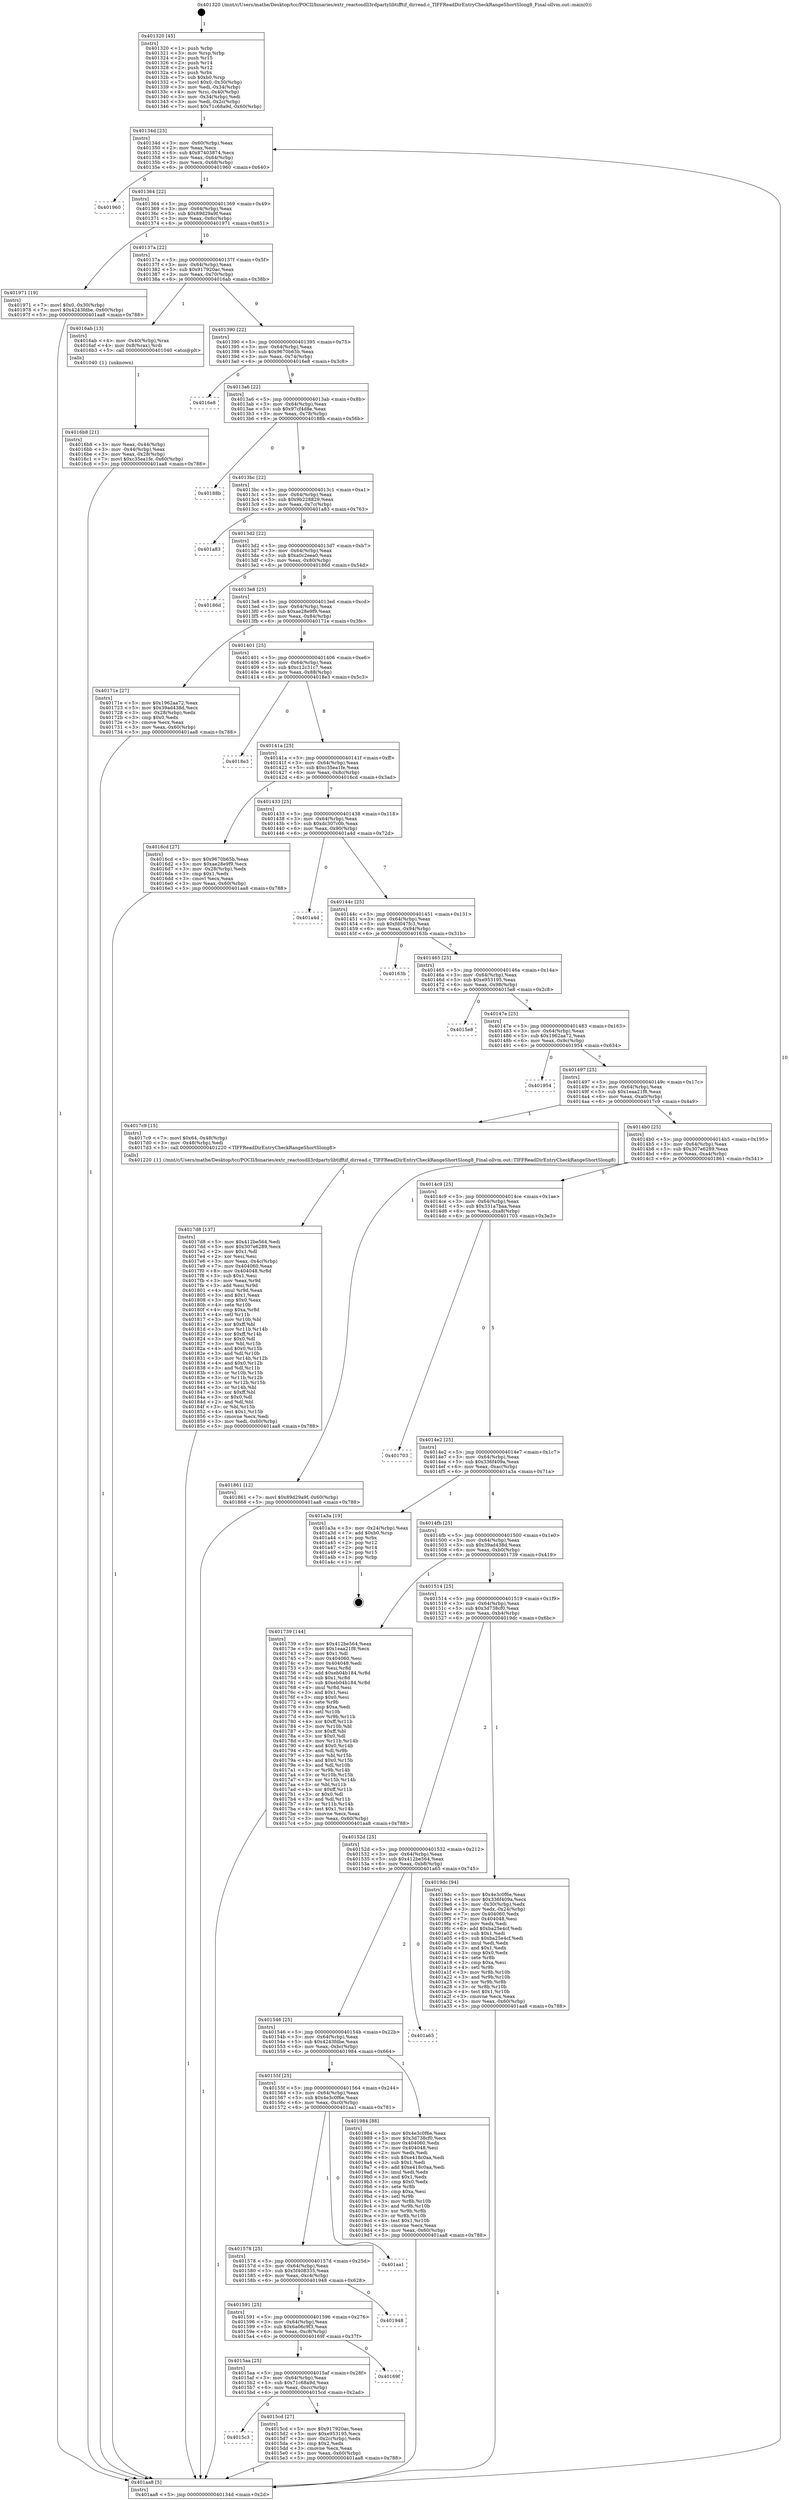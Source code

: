 digraph "0x401320" {
  label = "0x401320 (/mnt/c/Users/mathe/Desktop/tcc/POCII/binaries/extr_reactosdll3rdpartylibtifftif_dirread.c_TIFFReadDirEntryCheckRangeShortSlong8_Final-ollvm.out::main(0))"
  labelloc = "t"
  node[shape=record]

  Entry [label="",width=0.3,height=0.3,shape=circle,fillcolor=black,style=filled]
  "0x40134d" [label="{
     0x40134d [23]\l
     | [instrs]\l
     &nbsp;&nbsp;0x40134d \<+3\>: mov -0x60(%rbp),%eax\l
     &nbsp;&nbsp;0x401350 \<+2\>: mov %eax,%ecx\l
     &nbsp;&nbsp;0x401352 \<+6\>: sub $0x87403874,%ecx\l
     &nbsp;&nbsp;0x401358 \<+3\>: mov %eax,-0x64(%rbp)\l
     &nbsp;&nbsp;0x40135b \<+3\>: mov %ecx,-0x68(%rbp)\l
     &nbsp;&nbsp;0x40135e \<+6\>: je 0000000000401960 \<main+0x640\>\l
  }"]
  "0x401960" [label="{
     0x401960\l
  }", style=dashed]
  "0x401364" [label="{
     0x401364 [22]\l
     | [instrs]\l
     &nbsp;&nbsp;0x401364 \<+5\>: jmp 0000000000401369 \<main+0x49\>\l
     &nbsp;&nbsp;0x401369 \<+3\>: mov -0x64(%rbp),%eax\l
     &nbsp;&nbsp;0x40136c \<+5\>: sub $0x89d29a9f,%eax\l
     &nbsp;&nbsp;0x401371 \<+3\>: mov %eax,-0x6c(%rbp)\l
     &nbsp;&nbsp;0x401374 \<+6\>: je 0000000000401971 \<main+0x651\>\l
  }"]
  Exit [label="",width=0.3,height=0.3,shape=circle,fillcolor=black,style=filled,peripheries=2]
  "0x401971" [label="{
     0x401971 [19]\l
     | [instrs]\l
     &nbsp;&nbsp;0x401971 \<+7\>: movl $0x0,-0x30(%rbp)\l
     &nbsp;&nbsp;0x401978 \<+7\>: movl $0x4243fdbe,-0x60(%rbp)\l
     &nbsp;&nbsp;0x40197f \<+5\>: jmp 0000000000401aa8 \<main+0x788\>\l
  }"]
  "0x40137a" [label="{
     0x40137a [22]\l
     | [instrs]\l
     &nbsp;&nbsp;0x40137a \<+5\>: jmp 000000000040137f \<main+0x5f\>\l
     &nbsp;&nbsp;0x40137f \<+3\>: mov -0x64(%rbp),%eax\l
     &nbsp;&nbsp;0x401382 \<+5\>: sub $0x917920ac,%eax\l
     &nbsp;&nbsp;0x401387 \<+3\>: mov %eax,-0x70(%rbp)\l
     &nbsp;&nbsp;0x40138a \<+6\>: je 00000000004016ab \<main+0x38b\>\l
  }"]
  "0x4017d8" [label="{
     0x4017d8 [137]\l
     | [instrs]\l
     &nbsp;&nbsp;0x4017d8 \<+5\>: mov $0x412be564,%edi\l
     &nbsp;&nbsp;0x4017dd \<+5\>: mov $0x307e6289,%ecx\l
     &nbsp;&nbsp;0x4017e2 \<+2\>: mov $0x1,%dl\l
     &nbsp;&nbsp;0x4017e4 \<+2\>: xor %esi,%esi\l
     &nbsp;&nbsp;0x4017e6 \<+3\>: mov %eax,-0x4c(%rbp)\l
     &nbsp;&nbsp;0x4017e9 \<+7\>: mov 0x404060,%eax\l
     &nbsp;&nbsp;0x4017f0 \<+8\>: mov 0x404048,%r8d\l
     &nbsp;&nbsp;0x4017f8 \<+3\>: sub $0x1,%esi\l
     &nbsp;&nbsp;0x4017fb \<+3\>: mov %eax,%r9d\l
     &nbsp;&nbsp;0x4017fe \<+3\>: add %esi,%r9d\l
     &nbsp;&nbsp;0x401801 \<+4\>: imul %r9d,%eax\l
     &nbsp;&nbsp;0x401805 \<+3\>: and $0x1,%eax\l
     &nbsp;&nbsp;0x401808 \<+3\>: cmp $0x0,%eax\l
     &nbsp;&nbsp;0x40180b \<+4\>: sete %r10b\l
     &nbsp;&nbsp;0x40180f \<+4\>: cmp $0xa,%r8d\l
     &nbsp;&nbsp;0x401813 \<+4\>: setl %r11b\l
     &nbsp;&nbsp;0x401817 \<+3\>: mov %r10b,%bl\l
     &nbsp;&nbsp;0x40181a \<+3\>: xor $0xff,%bl\l
     &nbsp;&nbsp;0x40181d \<+3\>: mov %r11b,%r14b\l
     &nbsp;&nbsp;0x401820 \<+4\>: xor $0xff,%r14b\l
     &nbsp;&nbsp;0x401824 \<+3\>: xor $0x0,%dl\l
     &nbsp;&nbsp;0x401827 \<+3\>: mov %bl,%r15b\l
     &nbsp;&nbsp;0x40182a \<+4\>: and $0x0,%r15b\l
     &nbsp;&nbsp;0x40182e \<+3\>: and %dl,%r10b\l
     &nbsp;&nbsp;0x401831 \<+3\>: mov %r14b,%r12b\l
     &nbsp;&nbsp;0x401834 \<+4\>: and $0x0,%r12b\l
     &nbsp;&nbsp;0x401838 \<+3\>: and %dl,%r11b\l
     &nbsp;&nbsp;0x40183b \<+3\>: or %r10b,%r15b\l
     &nbsp;&nbsp;0x40183e \<+3\>: or %r11b,%r12b\l
     &nbsp;&nbsp;0x401841 \<+3\>: xor %r12b,%r15b\l
     &nbsp;&nbsp;0x401844 \<+3\>: or %r14b,%bl\l
     &nbsp;&nbsp;0x401847 \<+3\>: xor $0xff,%bl\l
     &nbsp;&nbsp;0x40184a \<+3\>: or $0x0,%dl\l
     &nbsp;&nbsp;0x40184d \<+2\>: and %dl,%bl\l
     &nbsp;&nbsp;0x40184f \<+3\>: or %bl,%r15b\l
     &nbsp;&nbsp;0x401852 \<+4\>: test $0x1,%r15b\l
     &nbsp;&nbsp;0x401856 \<+3\>: cmovne %ecx,%edi\l
     &nbsp;&nbsp;0x401859 \<+3\>: mov %edi,-0x60(%rbp)\l
     &nbsp;&nbsp;0x40185c \<+5\>: jmp 0000000000401aa8 \<main+0x788\>\l
  }"]
  "0x4016ab" [label="{
     0x4016ab [13]\l
     | [instrs]\l
     &nbsp;&nbsp;0x4016ab \<+4\>: mov -0x40(%rbp),%rax\l
     &nbsp;&nbsp;0x4016af \<+4\>: mov 0x8(%rax),%rdi\l
     &nbsp;&nbsp;0x4016b3 \<+5\>: call 0000000000401040 \<atoi@plt\>\l
     | [calls]\l
     &nbsp;&nbsp;0x401040 \{1\} (unknown)\l
  }"]
  "0x401390" [label="{
     0x401390 [22]\l
     | [instrs]\l
     &nbsp;&nbsp;0x401390 \<+5\>: jmp 0000000000401395 \<main+0x75\>\l
     &nbsp;&nbsp;0x401395 \<+3\>: mov -0x64(%rbp),%eax\l
     &nbsp;&nbsp;0x401398 \<+5\>: sub $0x9670b65b,%eax\l
     &nbsp;&nbsp;0x40139d \<+3\>: mov %eax,-0x74(%rbp)\l
     &nbsp;&nbsp;0x4013a0 \<+6\>: je 00000000004016e8 \<main+0x3c8\>\l
  }"]
  "0x4016b8" [label="{
     0x4016b8 [21]\l
     | [instrs]\l
     &nbsp;&nbsp;0x4016b8 \<+3\>: mov %eax,-0x44(%rbp)\l
     &nbsp;&nbsp;0x4016bb \<+3\>: mov -0x44(%rbp),%eax\l
     &nbsp;&nbsp;0x4016be \<+3\>: mov %eax,-0x28(%rbp)\l
     &nbsp;&nbsp;0x4016c1 \<+7\>: movl $0xc35ea1fe,-0x60(%rbp)\l
     &nbsp;&nbsp;0x4016c8 \<+5\>: jmp 0000000000401aa8 \<main+0x788\>\l
  }"]
  "0x4016e8" [label="{
     0x4016e8\l
  }", style=dashed]
  "0x4013a6" [label="{
     0x4013a6 [22]\l
     | [instrs]\l
     &nbsp;&nbsp;0x4013a6 \<+5\>: jmp 00000000004013ab \<main+0x8b\>\l
     &nbsp;&nbsp;0x4013ab \<+3\>: mov -0x64(%rbp),%eax\l
     &nbsp;&nbsp;0x4013ae \<+5\>: sub $0x97cf4d8e,%eax\l
     &nbsp;&nbsp;0x4013b3 \<+3\>: mov %eax,-0x78(%rbp)\l
     &nbsp;&nbsp;0x4013b6 \<+6\>: je 000000000040188b \<main+0x56b\>\l
  }"]
  "0x401320" [label="{
     0x401320 [45]\l
     | [instrs]\l
     &nbsp;&nbsp;0x401320 \<+1\>: push %rbp\l
     &nbsp;&nbsp;0x401321 \<+3\>: mov %rsp,%rbp\l
     &nbsp;&nbsp;0x401324 \<+2\>: push %r15\l
     &nbsp;&nbsp;0x401326 \<+2\>: push %r14\l
     &nbsp;&nbsp;0x401328 \<+2\>: push %r12\l
     &nbsp;&nbsp;0x40132a \<+1\>: push %rbx\l
     &nbsp;&nbsp;0x40132b \<+7\>: sub $0xb0,%rsp\l
     &nbsp;&nbsp;0x401332 \<+7\>: movl $0x0,-0x30(%rbp)\l
     &nbsp;&nbsp;0x401339 \<+3\>: mov %edi,-0x34(%rbp)\l
     &nbsp;&nbsp;0x40133c \<+4\>: mov %rsi,-0x40(%rbp)\l
     &nbsp;&nbsp;0x401340 \<+3\>: mov -0x34(%rbp),%edi\l
     &nbsp;&nbsp;0x401343 \<+3\>: mov %edi,-0x2c(%rbp)\l
     &nbsp;&nbsp;0x401346 \<+7\>: movl $0x71c68a9d,-0x60(%rbp)\l
  }"]
  "0x40188b" [label="{
     0x40188b\l
  }", style=dashed]
  "0x4013bc" [label="{
     0x4013bc [22]\l
     | [instrs]\l
     &nbsp;&nbsp;0x4013bc \<+5\>: jmp 00000000004013c1 \<main+0xa1\>\l
     &nbsp;&nbsp;0x4013c1 \<+3\>: mov -0x64(%rbp),%eax\l
     &nbsp;&nbsp;0x4013c4 \<+5\>: sub $0x9b228829,%eax\l
     &nbsp;&nbsp;0x4013c9 \<+3\>: mov %eax,-0x7c(%rbp)\l
     &nbsp;&nbsp;0x4013cc \<+6\>: je 0000000000401a83 \<main+0x763\>\l
  }"]
  "0x401aa8" [label="{
     0x401aa8 [5]\l
     | [instrs]\l
     &nbsp;&nbsp;0x401aa8 \<+5\>: jmp 000000000040134d \<main+0x2d\>\l
  }"]
  "0x401a83" [label="{
     0x401a83\l
  }", style=dashed]
  "0x4013d2" [label="{
     0x4013d2 [22]\l
     | [instrs]\l
     &nbsp;&nbsp;0x4013d2 \<+5\>: jmp 00000000004013d7 \<main+0xb7\>\l
     &nbsp;&nbsp;0x4013d7 \<+3\>: mov -0x64(%rbp),%eax\l
     &nbsp;&nbsp;0x4013da \<+5\>: sub $0xa0c2eea0,%eax\l
     &nbsp;&nbsp;0x4013df \<+3\>: mov %eax,-0x80(%rbp)\l
     &nbsp;&nbsp;0x4013e2 \<+6\>: je 000000000040186d \<main+0x54d\>\l
  }"]
  "0x4015c3" [label="{
     0x4015c3\l
  }", style=dashed]
  "0x40186d" [label="{
     0x40186d\l
  }", style=dashed]
  "0x4013e8" [label="{
     0x4013e8 [25]\l
     | [instrs]\l
     &nbsp;&nbsp;0x4013e8 \<+5\>: jmp 00000000004013ed \<main+0xcd\>\l
     &nbsp;&nbsp;0x4013ed \<+3\>: mov -0x64(%rbp),%eax\l
     &nbsp;&nbsp;0x4013f0 \<+5\>: sub $0xae28e9f9,%eax\l
     &nbsp;&nbsp;0x4013f5 \<+6\>: mov %eax,-0x84(%rbp)\l
     &nbsp;&nbsp;0x4013fb \<+6\>: je 000000000040171e \<main+0x3fe\>\l
  }"]
  "0x4015cd" [label="{
     0x4015cd [27]\l
     | [instrs]\l
     &nbsp;&nbsp;0x4015cd \<+5\>: mov $0x917920ac,%eax\l
     &nbsp;&nbsp;0x4015d2 \<+5\>: mov $0xe953195,%ecx\l
     &nbsp;&nbsp;0x4015d7 \<+3\>: mov -0x2c(%rbp),%edx\l
     &nbsp;&nbsp;0x4015da \<+3\>: cmp $0x2,%edx\l
     &nbsp;&nbsp;0x4015dd \<+3\>: cmovne %ecx,%eax\l
     &nbsp;&nbsp;0x4015e0 \<+3\>: mov %eax,-0x60(%rbp)\l
     &nbsp;&nbsp;0x4015e3 \<+5\>: jmp 0000000000401aa8 \<main+0x788\>\l
  }"]
  "0x40171e" [label="{
     0x40171e [27]\l
     | [instrs]\l
     &nbsp;&nbsp;0x40171e \<+5\>: mov $0x1962aa72,%eax\l
     &nbsp;&nbsp;0x401723 \<+5\>: mov $0x39ad438d,%ecx\l
     &nbsp;&nbsp;0x401728 \<+3\>: mov -0x28(%rbp),%edx\l
     &nbsp;&nbsp;0x40172b \<+3\>: cmp $0x0,%edx\l
     &nbsp;&nbsp;0x40172e \<+3\>: cmove %ecx,%eax\l
     &nbsp;&nbsp;0x401731 \<+3\>: mov %eax,-0x60(%rbp)\l
     &nbsp;&nbsp;0x401734 \<+5\>: jmp 0000000000401aa8 \<main+0x788\>\l
  }"]
  "0x401401" [label="{
     0x401401 [25]\l
     | [instrs]\l
     &nbsp;&nbsp;0x401401 \<+5\>: jmp 0000000000401406 \<main+0xe6\>\l
     &nbsp;&nbsp;0x401406 \<+3\>: mov -0x64(%rbp),%eax\l
     &nbsp;&nbsp;0x401409 \<+5\>: sub $0xc12c31c7,%eax\l
     &nbsp;&nbsp;0x40140e \<+6\>: mov %eax,-0x88(%rbp)\l
     &nbsp;&nbsp;0x401414 \<+6\>: je 00000000004018e3 \<main+0x5c3\>\l
  }"]
  "0x4015aa" [label="{
     0x4015aa [25]\l
     | [instrs]\l
     &nbsp;&nbsp;0x4015aa \<+5\>: jmp 00000000004015af \<main+0x28f\>\l
     &nbsp;&nbsp;0x4015af \<+3\>: mov -0x64(%rbp),%eax\l
     &nbsp;&nbsp;0x4015b2 \<+5\>: sub $0x71c68a9d,%eax\l
     &nbsp;&nbsp;0x4015b7 \<+6\>: mov %eax,-0xcc(%rbp)\l
     &nbsp;&nbsp;0x4015bd \<+6\>: je 00000000004015cd \<main+0x2ad\>\l
  }"]
  "0x4018e3" [label="{
     0x4018e3\l
  }", style=dashed]
  "0x40141a" [label="{
     0x40141a [25]\l
     | [instrs]\l
     &nbsp;&nbsp;0x40141a \<+5\>: jmp 000000000040141f \<main+0xff\>\l
     &nbsp;&nbsp;0x40141f \<+3\>: mov -0x64(%rbp),%eax\l
     &nbsp;&nbsp;0x401422 \<+5\>: sub $0xc35ea1fe,%eax\l
     &nbsp;&nbsp;0x401427 \<+6\>: mov %eax,-0x8c(%rbp)\l
     &nbsp;&nbsp;0x40142d \<+6\>: je 00000000004016cd \<main+0x3ad\>\l
  }"]
  "0x40169f" [label="{
     0x40169f\l
  }", style=dashed]
  "0x4016cd" [label="{
     0x4016cd [27]\l
     | [instrs]\l
     &nbsp;&nbsp;0x4016cd \<+5\>: mov $0x9670b65b,%eax\l
     &nbsp;&nbsp;0x4016d2 \<+5\>: mov $0xae28e9f9,%ecx\l
     &nbsp;&nbsp;0x4016d7 \<+3\>: mov -0x28(%rbp),%edx\l
     &nbsp;&nbsp;0x4016da \<+3\>: cmp $0x1,%edx\l
     &nbsp;&nbsp;0x4016dd \<+3\>: cmovl %ecx,%eax\l
     &nbsp;&nbsp;0x4016e0 \<+3\>: mov %eax,-0x60(%rbp)\l
     &nbsp;&nbsp;0x4016e3 \<+5\>: jmp 0000000000401aa8 \<main+0x788\>\l
  }"]
  "0x401433" [label="{
     0x401433 [25]\l
     | [instrs]\l
     &nbsp;&nbsp;0x401433 \<+5\>: jmp 0000000000401438 \<main+0x118\>\l
     &nbsp;&nbsp;0x401438 \<+3\>: mov -0x64(%rbp),%eax\l
     &nbsp;&nbsp;0x40143b \<+5\>: sub $0xdc307c0b,%eax\l
     &nbsp;&nbsp;0x401440 \<+6\>: mov %eax,-0x90(%rbp)\l
     &nbsp;&nbsp;0x401446 \<+6\>: je 0000000000401a4d \<main+0x72d\>\l
  }"]
  "0x401591" [label="{
     0x401591 [25]\l
     | [instrs]\l
     &nbsp;&nbsp;0x401591 \<+5\>: jmp 0000000000401596 \<main+0x276\>\l
     &nbsp;&nbsp;0x401596 \<+3\>: mov -0x64(%rbp),%eax\l
     &nbsp;&nbsp;0x401599 \<+5\>: sub $0x6a06c9f3,%eax\l
     &nbsp;&nbsp;0x40159e \<+6\>: mov %eax,-0xc8(%rbp)\l
     &nbsp;&nbsp;0x4015a4 \<+6\>: je 000000000040169f \<main+0x37f\>\l
  }"]
  "0x401a4d" [label="{
     0x401a4d\l
  }", style=dashed]
  "0x40144c" [label="{
     0x40144c [25]\l
     | [instrs]\l
     &nbsp;&nbsp;0x40144c \<+5\>: jmp 0000000000401451 \<main+0x131\>\l
     &nbsp;&nbsp;0x401451 \<+3\>: mov -0x64(%rbp),%eax\l
     &nbsp;&nbsp;0x401454 \<+5\>: sub $0xfd047fc3,%eax\l
     &nbsp;&nbsp;0x401459 \<+6\>: mov %eax,-0x94(%rbp)\l
     &nbsp;&nbsp;0x40145f \<+6\>: je 000000000040163b \<main+0x31b\>\l
  }"]
  "0x401948" [label="{
     0x401948\l
  }", style=dashed]
  "0x40163b" [label="{
     0x40163b\l
  }", style=dashed]
  "0x401465" [label="{
     0x401465 [25]\l
     | [instrs]\l
     &nbsp;&nbsp;0x401465 \<+5\>: jmp 000000000040146a \<main+0x14a\>\l
     &nbsp;&nbsp;0x40146a \<+3\>: mov -0x64(%rbp),%eax\l
     &nbsp;&nbsp;0x40146d \<+5\>: sub $0xe953195,%eax\l
     &nbsp;&nbsp;0x401472 \<+6\>: mov %eax,-0x98(%rbp)\l
     &nbsp;&nbsp;0x401478 \<+6\>: je 00000000004015e8 \<main+0x2c8\>\l
  }"]
  "0x401578" [label="{
     0x401578 [25]\l
     | [instrs]\l
     &nbsp;&nbsp;0x401578 \<+5\>: jmp 000000000040157d \<main+0x25d\>\l
     &nbsp;&nbsp;0x40157d \<+3\>: mov -0x64(%rbp),%eax\l
     &nbsp;&nbsp;0x401580 \<+5\>: sub $0x5f408335,%eax\l
     &nbsp;&nbsp;0x401585 \<+6\>: mov %eax,-0xc4(%rbp)\l
     &nbsp;&nbsp;0x40158b \<+6\>: je 0000000000401948 \<main+0x628\>\l
  }"]
  "0x4015e8" [label="{
     0x4015e8\l
  }", style=dashed]
  "0x40147e" [label="{
     0x40147e [25]\l
     | [instrs]\l
     &nbsp;&nbsp;0x40147e \<+5\>: jmp 0000000000401483 \<main+0x163\>\l
     &nbsp;&nbsp;0x401483 \<+3\>: mov -0x64(%rbp),%eax\l
     &nbsp;&nbsp;0x401486 \<+5\>: sub $0x1962aa72,%eax\l
     &nbsp;&nbsp;0x40148b \<+6\>: mov %eax,-0x9c(%rbp)\l
     &nbsp;&nbsp;0x401491 \<+6\>: je 0000000000401954 \<main+0x634\>\l
  }"]
  "0x401aa1" [label="{
     0x401aa1\l
  }", style=dashed]
  "0x401954" [label="{
     0x401954\l
  }", style=dashed]
  "0x401497" [label="{
     0x401497 [25]\l
     | [instrs]\l
     &nbsp;&nbsp;0x401497 \<+5\>: jmp 000000000040149c \<main+0x17c\>\l
     &nbsp;&nbsp;0x40149c \<+3\>: mov -0x64(%rbp),%eax\l
     &nbsp;&nbsp;0x40149f \<+5\>: sub $0x1eaa21f8,%eax\l
     &nbsp;&nbsp;0x4014a4 \<+6\>: mov %eax,-0xa0(%rbp)\l
     &nbsp;&nbsp;0x4014aa \<+6\>: je 00000000004017c9 \<main+0x4a9\>\l
  }"]
  "0x40155f" [label="{
     0x40155f [25]\l
     | [instrs]\l
     &nbsp;&nbsp;0x40155f \<+5\>: jmp 0000000000401564 \<main+0x244\>\l
     &nbsp;&nbsp;0x401564 \<+3\>: mov -0x64(%rbp),%eax\l
     &nbsp;&nbsp;0x401567 \<+5\>: sub $0x4e3c0f6e,%eax\l
     &nbsp;&nbsp;0x40156c \<+6\>: mov %eax,-0xc0(%rbp)\l
     &nbsp;&nbsp;0x401572 \<+6\>: je 0000000000401aa1 \<main+0x781\>\l
  }"]
  "0x4017c9" [label="{
     0x4017c9 [15]\l
     | [instrs]\l
     &nbsp;&nbsp;0x4017c9 \<+7\>: movl $0x64,-0x48(%rbp)\l
     &nbsp;&nbsp;0x4017d0 \<+3\>: mov -0x48(%rbp),%edi\l
     &nbsp;&nbsp;0x4017d3 \<+5\>: call 0000000000401220 \<TIFFReadDirEntryCheckRangeShortSlong8\>\l
     | [calls]\l
     &nbsp;&nbsp;0x401220 \{1\} (/mnt/c/Users/mathe/Desktop/tcc/POCII/binaries/extr_reactosdll3rdpartylibtifftif_dirread.c_TIFFReadDirEntryCheckRangeShortSlong8_Final-ollvm.out::TIFFReadDirEntryCheckRangeShortSlong8)\l
  }"]
  "0x4014b0" [label="{
     0x4014b0 [25]\l
     | [instrs]\l
     &nbsp;&nbsp;0x4014b0 \<+5\>: jmp 00000000004014b5 \<main+0x195\>\l
     &nbsp;&nbsp;0x4014b5 \<+3\>: mov -0x64(%rbp),%eax\l
     &nbsp;&nbsp;0x4014b8 \<+5\>: sub $0x307e6289,%eax\l
     &nbsp;&nbsp;0x4014bd \<+6\>: mov %eax,-0xa4(%rbp)\l
     &nbsp;&nbsp;0x4014c3 \<+6\>: je 0000000000401861 \<main+0x541\>\l
  }"]
  "0x401984" [label="{
     0x401984 [88]\l
     | [instrs]\l
     &nbsp;&nbsp;0x401984 \<+5\>: mov $0x4e3c0f6e,%eax\l
     &nbsp;&nbsp;0x401989 \<+5\>: mov $0x3d738cf0,%ecx\l
     &nbsp;&nbsp;0x40198e \<+7\>: mov 0x404060,%edx\l
     &nbsp;&nbsp;0x401995 \<+7\>: mov 0x404048,%esi\l
     &nbsp;&nbsp;0x40199c \<+2\>: mov %edx,%edi\l
     &nbsp;&nbsp;0x40199e \<+6\>: sub $0xe418c0aa,%edi\l
     &nbsp;&nbsp;0x4019a4 \<+3\>: sub $0x1,%edi\l
     &nbsp;&nbsp;0x4019a7 \<+6\>: add $0xe418c0aa,%edi\l
     &nbsp;&nbsp;0x4019ad \<+3\>: imul %edi,%edx\l
     &nbsp;&nbsp;0x4019b0 \<+3\>: and $0x1,%edx\l
     &nbsp;&nbsp;0x4019b3 \<+3\>: cmp $0x0,%edx\l
     &nbsp;&nbsp;0x4019b6 \<+4\>: sete %r8b\l
     &nbsp;&nbsp;0x4019ba \<+3\>: cmp $0xa,%esi\l
     &nbsp;&nbsp;0x4019bd \<+4\>: setl %r9b\l
     &nbsp;&nbsp;0x4019c1 \<+3\>: mov %r8b,%r10b\l
     &nbsp;&nbsp;0x4019c4 \<+3\>: and %r9b,%r10b\l
     &nbsp;&nbsp;0x4019c7 \<+3\>: xor %r9b,%r8b\l
     &nbsp;&nbsp;0x4019ca \<+3\>: or %r8b,%r10b\l
     &nbsp;&nbsp;0x4019cd \<+4\>: test $0x1,%r10b\l
     &nbsp;&nbsp;0x4019d1 \<+3\>: cmovne %ecx,%eax\l
     &nbsp;&nbsp;0x4019d4 \<+3\>: mov %eax,-0x60(%rbp)\l
     &nbsp;&nbsp;0x4019d7 \<+5\>: jmp 0000000000401aa8 \<main+0x788\>\l
  }"]
  "0x401861" [label="{
     0x401861 [12]\l
     | [instrs]\l
     &nbsp;&nbsp;0x401861 \<+7\>: movl $0x89d29a9f,-0x60(%rbp)\l
     &nbsp;&nbsp;0x401868 \<+5\>: jmp 0000000000401aa8 \<main+0x788\>\l
  }"]
  "0x4014c9" [label="{
     0x4014c9 [25]\l
     | [instrs]\l
     &nbsp;&nbsp;0x4014c9 \<+5\>: jmp 00000000004014ce \<main+0x1ae\>\l
     &nbsp;&nbsp;0x4014ce \<+3\>: mov -0x64(%rbp),%eax\l
     &nbsp;&nbsp;0x4014d1 \<+5\>: sub $0x331a7baa,%eax\l
     &nbsp;&nbsp;0x4014d6 \<+6\>: mov %eax,-0xa8(%rbp)\l
     &nbsp;&nbsp;0x4014dc \<+6\>: je 0000000000401703 \<main+0x3e3\>\l
  }"]
  "0x401546" [label="{
     0x401546 [25]\l
     | [instrs]\l
     &nbsp;&nbsp;0x401546 \<+5\>: jmp 000000000040154b \<main+0x22b\>\l
     &nbsp;&nbsp;0x40154b \<+3\>: mov -0x64(%rbp),%eax\l
     &nbsp;&nbsp;0x40154e \<+5\>: sub $0x4243fdbe,%eax\l
     &nbsp;&nbsp;0x401553 \<+6\>: mov %eax,-0xbc(%rbp)\l
     &nbsp;&nbsp;0x401559 \<+6\>: je 0000000000401984 \<main+0x664\>\l
  }"]
  "0x401703" [label="{
     0x401703\l
  }", style=dashed]
  "0x4014e2" [label="{
     0x4014e2 [25]\l
     | [instrs]\l
     &nbsp;&nbsp;0x4014e2 \<+5\>: jmp 00000000004014e7 \<main+0x1c7\>\l
     &nbsp;&nbsp;0x4014e7 \<+3\>: mov -0x64(%rbp),%eax\l
     &nbsp;&nbsp;0x4014ea \<+5\>: sub $0x336f409a,%eax\l
     &nbsp;&nbsp;0x4014ef \<+6\>: mov %eax,-0xac(%rbp)\l
     &nbsp;&nbsp;0x4014f5 \<+6\>: je 0000000000401a3a \<main+0x71a\>\l
  }"]
  "0x401a65" [label="{
     0x401a65\l
  }", style=dashed]
  "0x401a3a" [label="{
     0x401a3a [19]\l
     | [instrs]\l
     &nbsp;&nbsp;0x401a3a \<+3\>: mov -0x24(%rbp),%eax\l
     &nbsp;&nbsp;0x401a3d \<+7\>: add $0xb0,%rsp\l
     &nbsp;&nbsp;0x401a44 \<+1\>: pop %rbx\l
     &nbsp;&nbsp;0x401a45 \<+2\>: pop %r12\l
     &nbsp;&nbsp;0x401a47 \<+2\>: pop %r14\l
     &nbsp;&nbsp;0x401a49 \<+2\>: pop %r15\l
     &nbsp;&nbsp;0x401a4b \<+1\>: pop %rbp\l
     &nbsp;&nbsp;0x401a4c \<+1\>: ret\l
  }"]
  "0x4014fb" [label="{
     0x4014fb [25]\l
     | [instrs]\l
     &nbsp;&nbsp;0x4014fb \<+5\>: jmp 0000000000401500 \<main+0x1e0\>\l
     &nbsp;&nbsp;0x401500 \<+3\>: mov -0x64(%rbp),%eax\l
     &nbsp;&nbsp;0x401503 \<+5\>: sub $0x39ad438d,%eax\l
     &nbsp;&nbsp;0x401508 \<+6\>: mov %eax,-0xb0(%rbp)\l
     &nbsp;&nbsp;0x40150e \<+6\>: je 0000000000401739 \<main+0x419\>\l
  }"]
  "0x40152d" [label="{
     0x40152d [25]\l
     | [instrs]\l
     &nbsp;&nbsp;0x40152d \<+5\>: jmp 0000000000401532 \<main+0x212\>\l
     &nbsp;&nbsp;0x401532 \<+3\>: mov -0x64(%rbp),%eax\l
     &nbsp;&nbsp;0x401535 \<+5\>: sub $0x412be564,%eax\l
     &nbsp;&nbsp;0x40153a \<+6\>: mov %eax,-0xb8(%rbp)\l
     &nbsp;&nbsp;0x401540 \<+6\>: je 0000000000401a65 \<main+0x745\>\l
  }"]
  "0x401739" [label="{
     0x401739 [144]\l
     | [instrs]\l
     &nbsp;&nbsp;0x401739 \<+5\>: mov $0x412be564,%eax\l
     &nbsp;&nbsp;0x40173e \<+5\>: mov $0x1eaa21f8,%ecx\l
     &nbsp;&nbsp;0x401743 \<+2\>: mov $0x1,%dl\l
     &nbsp;&nbsp;0x401745 \<+7\>: mov 0x404060,%esi\l
     &nbsp;&nbsp;0x40174c \<+7\>: mov 0x404048,%edi\l
     &nbsp;&nbsp;0x401753 \<+3\>: mov %esi,%r8d\l
     &nbsp;&nbsp;0x401756 \<+7\>: add $0xeb04b184,%r8d\l
     &nbsp;&nbsp;0x40175d \<+4\>: sub $0x1,%r8d\l
     &nbsp;&nbsp;0x401761 \<+7\>: sub $0xeb04b184,%r8d\l
     &nbsp;&nbsp;0x401768 \<+4\>: imul %r8d,%esi\l
     &nbsp;&nbsp;0x40176c \<+3\>: and $0x1,%esi\l
     &nbsp;&nbsp;0x40176f \<+3\>: cmp $0x0,%esi\l
     &nbsp;&nbsp;0x401772 \<+4\>: sete %r9b\l
     &nbsp;&nbsp;0x401776 \<+3\>: cmp $0xa,%edi\l
     &nbsp;&nbsp;0x401779 \<+4\>: setl %r10b\l
     &nbsp;&nbsp;0x40177d \<+3\>: mov %r9b,%r11b\l
     &nbsp;&nbsp;0x401780 \<+4\>: xor $0xff,%r11b\l
     &nbsp;&nbsp;0x401784 \<+3\>: mov %r10b,%bl\l
     &nbsp;&nbsp;0x401787 \<+3\>: xor $0xff,%bl\l
     &nbsp;&nbsp;0x40178a \<+3\>: xor $0x0,%dl\l
     &nbsp;&nbsp;0x40178d \<+3\>: mov %r11b,%r14b\l
     &nbsp;&nbsp;0x401790 \<+4\>: and $0x0,%r14b\l
     &nbsp;&nbsp;0x401794 \<+3\>: and %dl,%r9b\l
     &nbsp;&nbsp;0x401797 \<+3\>: mov %bl,%r15b\l
     &nbsp;&nbsp;0x40179a \<+4\>: and $0x0,%r15b\l
     &nbsp;&nbsp;0x40179e \<+3\>: and %dl,%r10b\l
     &nbsp;&nbsp;0x4017a1 \<+3\>: or %r9b,%r14b\l
     &nbsp;&nbsp;0x4017a4 \<+3\>: or %r10b,%r15b\l
     &nbsp;&nbsp;0x4017a7 \<+3\>: xor %r15b,%r14b\l
     &nbsp;&nbsp;0x4017aa \<+3\>: or %bl,%r11b\l
     &nbsp;&nbsp;0x4017ad \<+4\>: xor $0xff,%r11b\l
     &nbsp;&nbsp;0x4017b1 \<+3\>: or $0x0,%dl\l
     &nbsp;&nbsp;0x4017b4 \<+3\>: and %dl,%r11b\l
     &nbsp;&nbsp;0x4017b7 \<+3\>: or %r11b,%r14b\l
     &nbsp;&nbsp;0x4017ba \<+4\>: test $0x1,%r14b\l
     &nbsp;&nbsp;0x4017be \<+3\>: cmovne %ecx,%eax\l
     &nbsp;&nbsp;0x4017c1 \<+3\>: mov %eax,-0x60(%rbp)\l
     &nbsp;&nbsp;0x4017c4 \<+5\>: jmp 0000000000401aa8 \<main+0x788\>\l
  }"]
  "0x401514" [label="{
     0x401514 [25]\l
     | [instrs]\l
     &nbsp;&nbsp;0x401514 \<+5\>: jmp 0000000000401519 \<main+0x1f9\>\l
     &nbsp;&nbsp;0x401519 \<+3\>: mov -0x64(%rbp),%eax\l
     &nbsp;&nbsp;0x40151c \<+5\>: sub $0x3d738cf0,%eax\l
     &nbsp;&nbsp;0x401521 \<+6\>: mov %eax,-0xb4(%rbp)\l
     &nbsp;&nbsp;0x401527 \<+6\>: je 00000000004019dc \<main+0x6bc\>\l
  }"]
  "0x4019dc" [label="{
     0x4019dc [94]\l
     | [instrs]\l
     &nbsp;&nbsp;0x4019dc \<+5\>: mov $0x4e3c0f6e,%eax\l
     &nbsp;&nbsp;0x4019e1 \<+5\>: mov $0x336f409a,%ecx\l
     &nbsp;&nbsp;0x4019e6 \<+3\>: mov -0x30(%rbp),%edx\l
     &nbsp;&nbsp;0x4019e9 \<+3\>: mov %edx,-0x24(%rbp)\l
     &nbsp;&nbsp;0x4019ec \<+7\>: mov 0x404060,%edx\l
     &nbsp;&nbsp;0x4019f3 \<+7\>: mov 0x404048,%esi\l
     &nbsp;&nbsp;0x4019fa \<+2\>: mov %edx,%edi\l
     &nbsp;&nbsp;0x4019fc \<+6\>: add $0xba25e4cf,%edi\l
     &nbsp;&nbsp;0x401a02 \<+3\>: sub $0x1,%edi\l
     &nbsp;&nbsp;0x401a05 \<+6\>: sub $0xba25e4cf,%edi\l
     &nbsp;&nbsp;0x401a0b \<+3\>: imul %edi,%edx\l
     &nbsp;&nbsp;0x401a0e \<+3\>: and $0x1,%edx\l
     &nbsp;&nbsp;0x401a11 \<+3\>: cmp $0x0,%edx\l
     &nbsp;&nbsp;0x401a14 \<+4\>: sete %r8b\l
     &nbsp;&nbsp;0x401a18 \<+3\>: cmp $0xa,%esi\l
     &nbsp;&nbsp;0x401a1b \<+4\>: setl %r9b\l
     &nbsp;&nbsp;0x401a1f \<+3\>: mov %r8b,%r10b\l
     &nbsp;&nbsp;0x401a22 \<+3\>: and %r9b,%r10b\l
     &nbsp;&nbsp;0x401a25 \<+3\>: xor %r9b,%r8b\l
     &nbsp;&nbsp;0x401a28 \<+3\>: or %r8b,%r10b\l
     &nbsp;&nbsp;0x401a2b \<+4\>: test $0x1,%r10b\l
     &nbsp;&nbsp;0x401a2f \<+3\>: cmovne %ecx,%eax\l
     &nbsp;&nbsp;0x401a32 \<+3\>: mov %eax,-0x60(%rbp)\l
     &nbsp;&nbsp;0x401a35 \<+5\>: jmp 0000000000401aa8 \<main+0x788\>\l
  }"]
  Entry -> "0x401320" [label=" 1"]
  "0x40134d" -> "0x401960" [label=" 0"]
  "0x40134d" -> "0x401364" [label=" 11"]
  "0x401a3a" -> Exit [label=" 1"]
  "0x401364" -> "0x401971" [label=" 1"]
  "0x401364" -> "0x40137a" [label=" 10"]
  "0x4019dc" -> "0x401aa8" [label=" 1"]
  "0x40137a" -> "0x4016ab" [label=" 1"]
  "0x40137a" -> "0x401390" [label=" 9"]
  "0x401984" -> "0x401aa8" [label=" 1"]
  "0x401390" -> "0x4016e8" [label=" 0"]
  "0x401390" -> "0x4013a6" [label=" 9"]
  "0x401971" -> "0x401aa8" [label=" 1"]
  "0x4013a6" -> "0x40188b" [label=" 0"]
  "0x4013a6" -> "0x4013bc" [label=" 9"]
  "0x401861" -> "0x401aa8" [label=" 1"]
  "0x4013bc" -> "0x401a83" [label=" 0"]
  "0x4013bc" -> "0x4013d2" [label=" 9"]
  "0x4017d8" -> "0x401aa8" [label=" 1"]
  "0x4013d2" -> "0x40186d" [label=" 0"]
  "0x4013d2" -> "0x4013e8" [label=" 9"]
  "0x4017c9" -> "0x4017d8" [label=" 1"]
  "0x4013e8" -> "0x40171e" [label=" 1"]
  "0x4013e8" -> "0x401401" [label=" 8"]
  "0x401739" -> "0x401aa8" [label=" 1"]
  "0x401401" -> "0x4018e3" [label=" 0"]
  "0x401401" -> "0x40141a" [label=" 8"]
  "0x4016cd" -> "0x401aa8" [label=" 1"]
  "0x40141a" -> "0x4016cd" [label=" 1"]
  "0x40141a" -> "0x401433" [label=" 7"]
  "0x4016b8" -> "0x401aa8" [label=" 1"]
  "0x401433" -> "0x401a4d" [label=" 0"]
  "0x401433" -> "0x40144c" [label=" 7"]
  "0x401aa8" -> "0x40134d" [label=" 10"]
  "0x40144c" -> "0x40163b" [label=" 0"]
  "0x40144c" -> "0x401465" [label=" 7"]
  "0x401320" -> "0x40134d" [label=" 1"]
  "0x401465" -> "0x4015e8" [label=" 0"]
  "0x401465" -> "0x40147e" [label=" 7"]
  "0x4015aa" -> "0x4015c3" [label=" 0"]
  "0x40147e" -> "0x401954" [label=" 0"]
  "0x40147e" -> "0x401497" [label=" 7"]
  "0x4015aa" -> "0x4015cd" [label=" 1"]
  "0x401497" -> "0x4017c9" [label=" 1"]
  "0x401497" -> "0x4014b0" [label=" 6"]
  "0x401591" -> "0x4015aa" [label=" 1"]
  "0x4014b0" -> "0x401861" [label=" 1"]
  "0x4014b0" -> "0x4014c9" [label=" 5"]
  "0x401591" -> "0x40169f" [label=" 0"]
  "0x4014c9" -> "0x401703" [label=" 0"]
  "0x4014c9" -> "0x4014e2" [label=" 5"]
  "0x401578" -> "0x401591" [label=" 1"]
  "0x4014e2" -> "0x401a3a" [label=" 1"]
  "0x4014e2" -> "0x4014fb" [label=" 4"]
  "0x401578" -> "0x401948" [label=" 0"]
  "0x4014fb" -> "0x401739" [label=" 1"]
  "0x4014fb" -> "0x401514" [label=" 3"]
  "0x40155f" -> "0x401578" [label=" 1"]
  "0x401514" -> "0x4019dc" [label=" 1"]
  "0x401514" -> "0x40152d" [label=" 2"]
  "0x4015cd" -> "0x401aa8" [label=" 1"]
  "0x40152d" -> "0x401a65" [label=" 0"]
  "0x40152d" -> "0x401546" [label=" 2"]
  "0x4016ab" -> "0x4016b8" [label=" 1"]
  "0x401546" -> "0x401984" [label=" 1"]
  "0x401546" -> "0x40155f" [label=" 1"]
  "0x40171e" -> "0x401aa8" [label=" 1"]
  "0x40155f" -> "0x401aa1" [label=" 0"]
}
